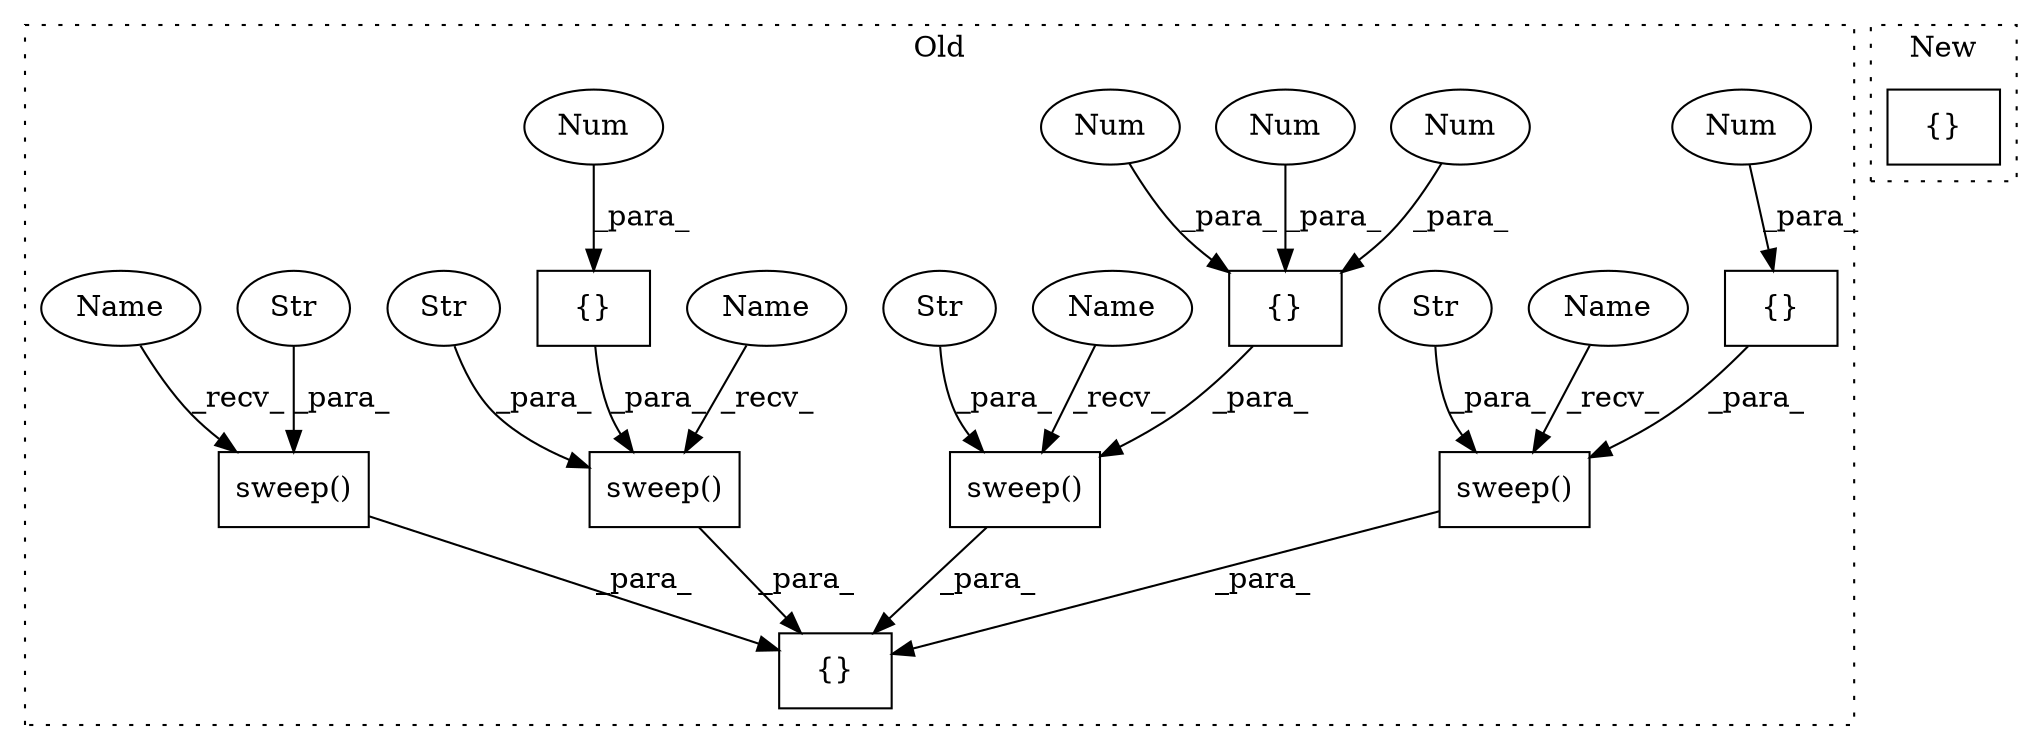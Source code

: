 digraph G {
subgraph cluster0 {
1 [label="sweep()" a="75" s="4147,4210" l="12,1" shape="box"];
3 [label="{}" a="59" s="4195,4209" l="1,0" shape="box"];
4 [label="Str" a="66" s="4159" l="34" shape="ellipse"];
5 [label="sweep()" a="75" s="4219,4255" l="12,1" shape="box"];
6 [label="{}" a="59" s="4249,4254" l="1,0" shape="box"];
7 [label="Str" a="66" s="4231" l="16" shape="ellipse"];
8 [label="Num" a="76" s="4206" l="3" shape="ellipse"];
9 [label="Num" a="76" s="4250" l="4" shape="ellipse"];
10 [label="Num" a="76" s="4196" l="3" shape="ellipse"];
11 [label="{}" a="59" s="3718,4256" l="125,0" shape="box"];
12 [label="sweep()" a="75" s="3950,4022" l="12,1" shape="box"];
13 [label="{}" a="59" s="3937,3940" l="1,0" shape="box"];
14 [label="sweep()" a="75" s="3904,3941" l="12,1" shape="box"];
15 [label="Str" a="66" s="3916" l="19" shape="ellipse"];
16 [label="Str" a="66" s="3962" l="36" shape="ellipse"];
17 [label="Num" a="76" s="3938" l="2" shape="ellipse"];
18 [label="Num" a="76" s="4201" l="3" shape="ellipse"];
19 [label="Name" a="87" s="3904" l="5" shape="ellipse"];
20 [label="Name" a="87" s="4147" l="5" shape="ellipse"];
21 [label="Name" a="87" s="4219" l="5" shape="ellipse"];
22 [label="Name" a="87" s="3950" l="5" shape="ellipse"];
label = "Old";
style="dotted";
}
subgraph cluster1 {
2 [label="{}" a="59" s="3462,3717" l="125,0" shape="box"];
label = "New";
style="dotted";
}
1 -> 11 [label="_para_"];
3 -> 1 [label="_para_"];
4 -> 1 [label="_para_"];
5 -> 11 [label="_para_"];
6 -> 5 [label="_para_"];
7 -> 5 [label="_para_"];
8 -> 3 [label="_para_"];
9 -> 6 [label="_para_"];
10 -> 3 [label="_para_"];
12 -> 11 [label="_para_"];
13 -> 14 [label="_para_"];
14 -> 11 [label="_para_"];
15 -> 14 [label="_para_"];
16 -> 12 [label="_para_"];
17 -> 13 [label="_para_"];
18 -> 3 [label="_para_"];
19 -> 14 [label="_recv_"];
20 -> 1 [label="_recv_"];
21 -> 5 [label="_recv_"];
22 -> 12 [label="_recv_"];
}